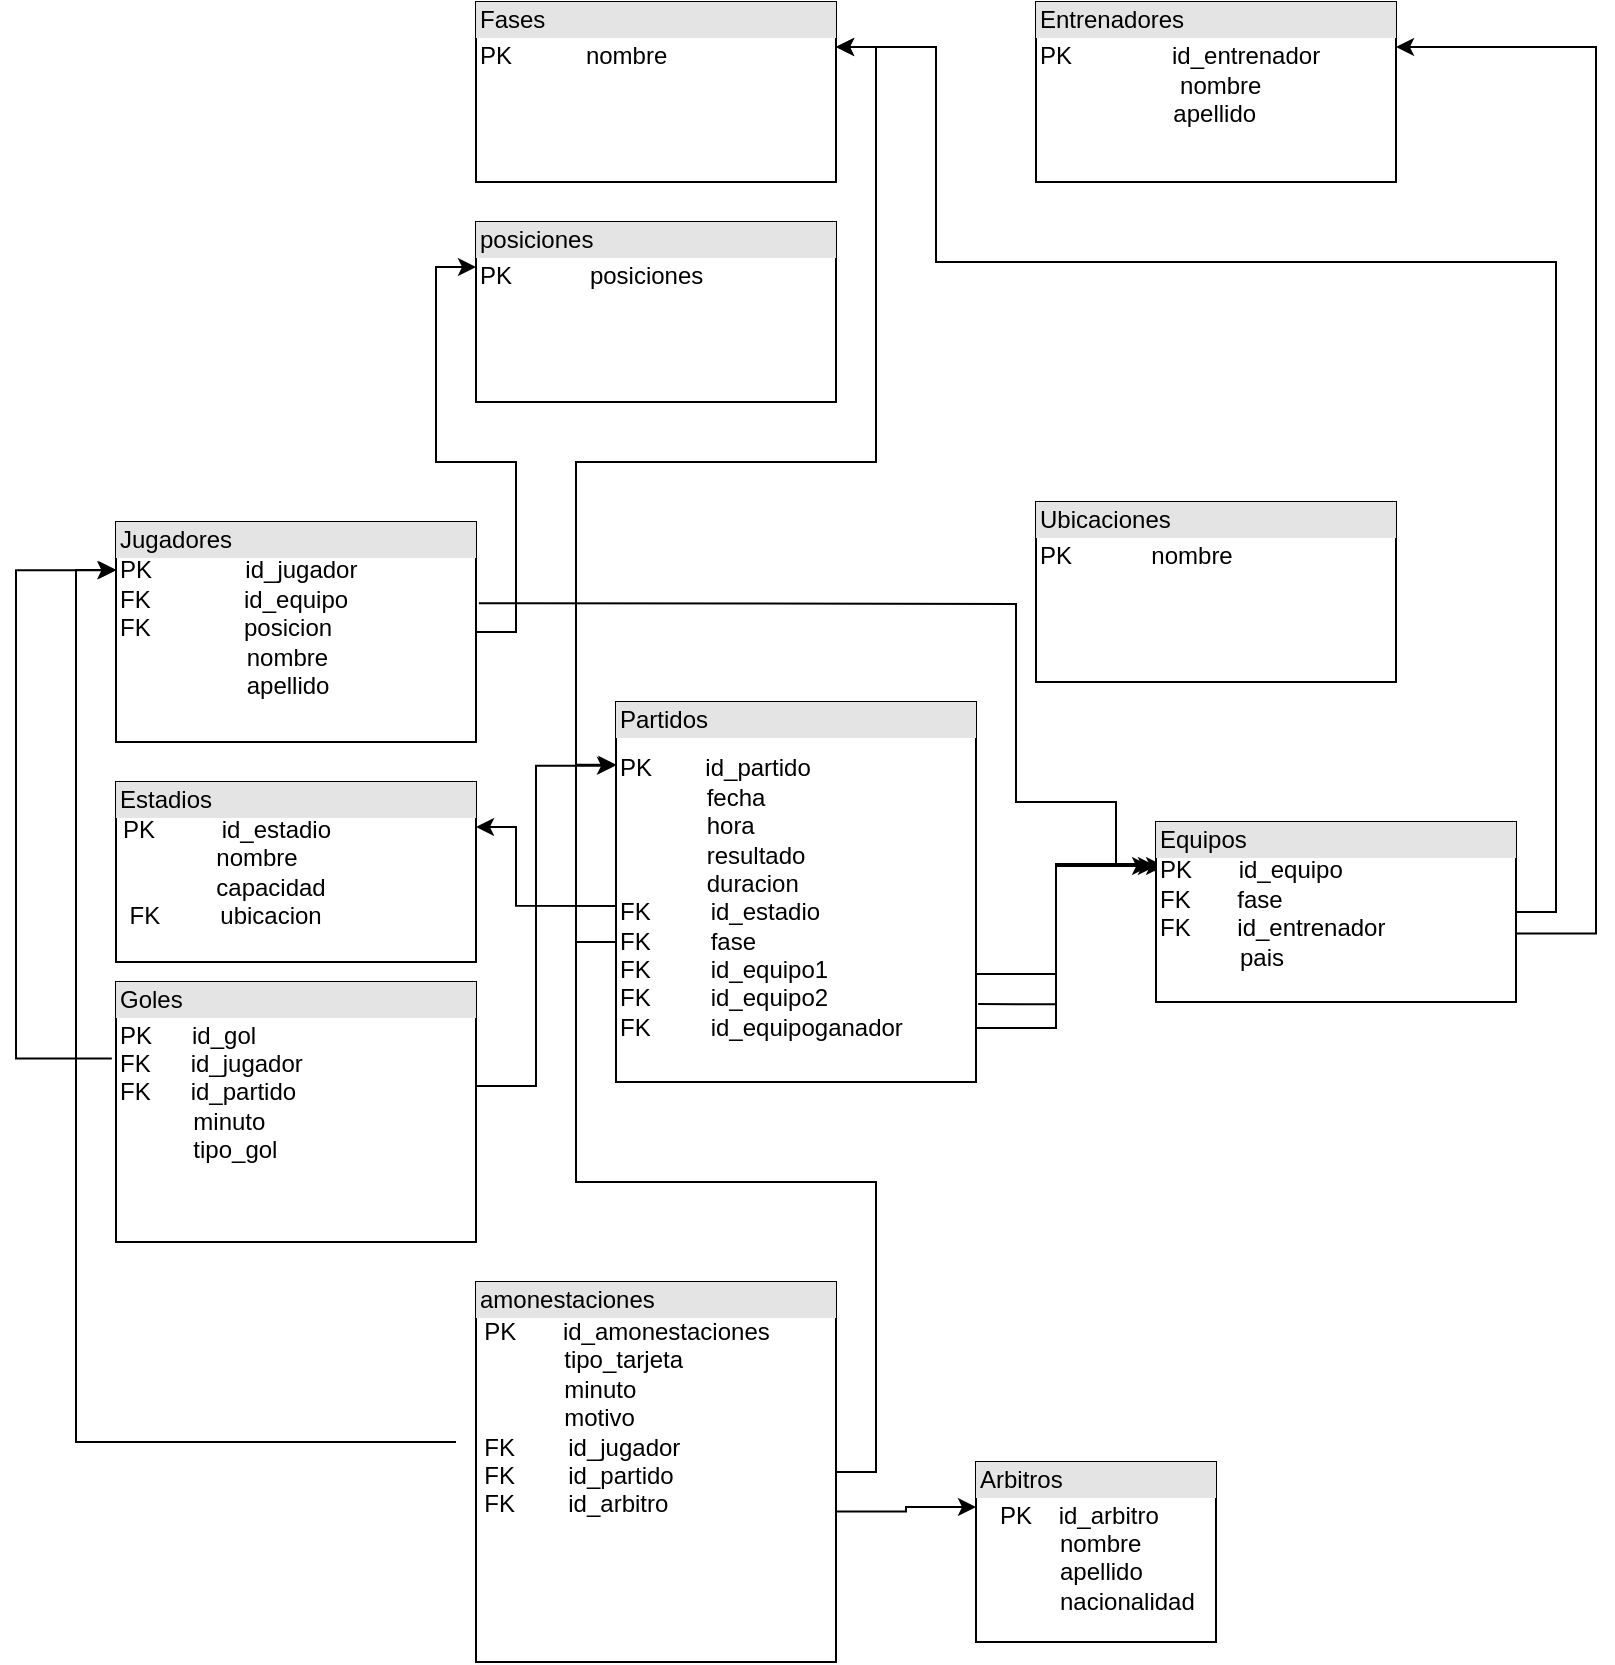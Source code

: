 <mxfile version="24.7.6">
  <diagram name="Página-1" id="9qlNr7wta5PkOca2tHXL">
    <mxGraphModel dx="2941" dy="2021" grid="1" gridSize="10" guides="1" tooltips="1" connect="1" arrows="1" fold="1" page="1" pageScale="1" pageWidth="827" pageHeight="1169" math="0" shadow="0">
      <root>
        <mxCell id="0" />
        <mxCell id="1" parent="0" />
        <mxCell id="b0C4ROp1VI93CXsgBm_J-38" style="edgeStyle=orthogonalEdgeStyle;rounded=0;orthogonalLoop=1;jettySize=auto;html=1;exitX=1;exitY=0.5;exitDx=0;exitDy=0;entryX=0;entryY=0.25;entryDx=0;entryDy=0;" edge="1" parent="1" source="h94O3ctoCfD6Bnhmqkuq-2" target="b0C4ROp1VI93CXsgBm_J-8">
          <mxGeometry relative="1" as="geometry" />
        </mxCell>
        <mxCell id="b0C4ROp1VI93CXsgBm_J-39" style="edgeStyle=orthogonalEdgeStyle;rounded=0;orthogonalLoop=1;jettySize=auto;html=1;exitX=1.008;exitY=0.369;exitDx=0;exitDy=0;entryX=0;entryY=0.12;entryDx=0;entryDy=0;entryPerimeter=0;exitPerimeter=0;" edge="1" parent="1" source="h94O3ctoCfD6Bnhmqkuq-2" target="b0C4ROp1VI93CXsgBm_J-13">
          <mxGeometry relative="1" as="geometry">
            <mxPoint x="540" y="340" as="targetPoint" />
            <Array as="points">
              <mxPoint x="210" y="261" />
              <mxPoint x="470" y="261" />
              <mxPoint x="470" y="360" />
              <mxPoint x="520" y="360" />
              <mxPoint x="520" y="392" />
            </Array>
          </mxGeometry>
        </mxCell>
        <mxCell id="h94O3ctoCfD6Bnhmqkuq-2" value="&lt;div style=&quot;box-sizing:border-box;width:100%;background:#e4e4e4;padding:2px;&quot;&gt;Jugadores&amp;nbsp; &amp;nbsp; &amp;nbsp; &amp;nbsp; &amp;nbsp; &amp;nbsp; &amp;nbsp; &amp;nbsp; &amp;nbsp; &amp;nbsp; &amp;nbsp; &amp;nbsp; &amp;nbsp; &amp;nbsp; &amp;nbsp; &amp;nbsp; &amp;nbsp;&amp;nbsp;&lt;/div&gt;" style="verticalAlign=top;align=left;overflow=fill;html=1;whiteSpace=wrap;" parent="1" vertex="1">
          <mxGeometry x="20" y="220" width="180" height="110" as="geometry" />
        </mxCell>
        <mxCell id="h94O3ctoCfD6Bnhmqkuq-3" value="&lt;div style=&quot;box-sizing:border-box;width:100%;background:#e4e4e4;padding:2px;&quot;&gt;Entrenadores&lt;/div&gt;&lt;table style=&quot;width:100%;font-size:1em;&quot; cellpadding=&quot;2&quot; cellspacing=&quot;0&quot;&gt;&lt;tbody&gt;&lt;tr&gt;&lt;td&gt;PK&amp;nbsp; &amp;nbsp; &amp;nbsp; &amp;nbsp; &amp;nbsp; &amp;nbsp; &amp;nbsp; &amp;nbsp;id_entrenador&lt;br&gt;&amp;nbsp; &amp;nbsp; &amp;nbsp; &amp;nbsp; &amp;nbsp; &amp;nbsp; &amp;nbsp; &amp;nbsp; &amp;nbsp; &amp;nbsp; &amp;nbsp;nombre&lt;br&gt;&amp;nbsp; &amp;nbsp; &amp;nbsp; &amp;nbsp; &amp;nbsp; &amp;nbsp; &amp;nbsp; &amp;nbsp; &amp;nbsp; &amp;nbsp; apellido&lt;/td&gt;&lt;td&gt;&lt;/td&gt;&lt;/tr&gt;&lt;/tbody&gt;&lt;/table&gt;" style="verticalAlign=top;align=left;overflow=fill;html=1;whiteSpace=wrap;" parent="1" vertex="1">
          <mxGeometry x="480" y="-40" width="180" height="90" as="geometry" />
        </mxCell>
        <mxCell id="b0C4ROp1VI93CXsgBm_J-27" style="edgeStyle=orthogonalEdgeStyle;rounded=0;orthogonalLoop=1;jettySize=auto;html=1;exitX=1.006;exitY=0.795;exitDx=0;exitDy=0;exitPerimeter=0;entryX=0.029;entryY=0.12;entryDx=0;entryDy=0;entryPerimeter=0;" edge="1" parent="1" source="h94O3ctoCfD6Bnhmqkuq-5" target="b0C4ROp1VI93CXsgBm_J-13">
          <mxGeometry relative="1" as="geometry">
            <mxPoint x="530" y="390" as="targetPoint" />
            <Array as="points">
              <mxPoint x="490" y="461" />
              <mxPoint x="490" y="392" />
            </Array>
          </mxGeometry>
        </mxCell>
        <mxCell id="b0C4ROp1VI93CXsgBm_J-31" style="edgeStyle=orthogonalEdgeStyle;rounded=0;orthogonalLoop=1;jettySize=auto;html=1;exitX=0.978;exitY=0.858;exitDx=0;exitDy=0;exitPerimeter=0;entryX=-0.014;entryY=0.14;entryDx=0;entryDy=0;entryPerimeter=0;" edge="1" parent="1" source="h94O3ctoCfD6Bnhmqkuq-5" target="b0C4ROp1VI93CXsgBm_J-13">
          <mxGeometry relative="1" as="geometry">
            <mxPoint x="510" y="340" as="targetPoint" />
            <Array as="points">
              <mxPoint x="490" y="473" />
              <mxPoint x="490" y="391" />
              <mxPoint x="540" y="391" />
              <mxPoint x="540" y="394" />
            </Array>
          </mxGeometry>
        </mxCell>
        <mxCell id="b0C4ROp1VI93CXsgBm_J-32" style="edgeStyle=orthogonalEdgeStyle;rounded=0;orthogonalLoop=1;jettySize=auto;html=1;exitX=1;exitY=0.716;exitDx=0;exitDy=0;exitPerimeter=0;entryX=-0.021;entryY=0.12;entryDx=0;entryDy=0;entryPerimeter=0;" edge="1" parent="1" source="h94O3ctoCfD6Bnhmqkuq-5" target="b0C4ROp1VI93CXsgBm_J-13">
          <mxGeometry relative="1" as="geometry">
            <mxPoint x="520" y="490" as="targetPoint" />
            <Array as="points">
              <mxPoint x="490" y="446" />
              <mxPoint x="490" y="392" />
            </Array>
          </mxGeometry>
        </mxCell>
        <mxCell id="b0C4ROp1VI93CXsgBm_J-33" style="edgeStyle=orthogonalEdgeStyle;rounded=0;orthogonalLoop=1;jettySize=auto;html=1;exitX=0.031;exitY=0.482;exitDx=0;exitDy=0;entryX=1;entryY=0.25;entryDx=0;entryDy=0;exitPerimeter=0;" edge="1" parent="1" source="b0C4ROp1VI93CXsgBm_J-17" target="b0C4ROp1VI93CXsgBm_J-2">
          <mxGeometry relative="1" as="geometry">
            <Array as="points">
              <mxPoint x="220" y="412" />
              <mxPoint x="220" y="373" />
            </Array>
          </mxGeometry>
        </mxCell>
        <mxCell id="b0C4ROp1VI93CXsgBm_J-37" style="edgeStyle=orthogonalEdgeStyle;rounded=0;orthogonalLoop=1;jettySize=auto;html=1;exitX=0;exitY=0.588;exitDx=0;exitDy=0;entryX=1;entryY=0.25;entryDx=0;entryDy=0;exitPerimeter=0;" edge="1" parent="1" source="b0C4ROp1VI93CXsgBm_J-17" target="b0C4ROp1VI93CXsgBm_J-6">
          <mxGeometry relative="1" as="geometry" />
        </mxCell>
        <mxCell id="h94O3ctoCfD6Bnhmqkuq-5" value="&lt;div style=&quot;box-sizing:border-box;width:100%;background:#e4e4e4;padding:2px;&quot;&gt;Partidos&lt;/div&gt;" style="verticalAlign=top;align=left;overflow=fill;html=1;whiteSpace=wrap;" parent="1" vertex="1">
          <mxGeometry x="270" y="310" width="180" height="190" as="geometry" />
        </mxCell>
        <mxCell id="b0C4ROp1VI93CXsgBm_J-2" value="&lt;div style=&quot;box-sizing:border-box;width:100%;background:#e4e4e4;padding:2px;&quot;&gt;Estadios&lt;/div&gt;" style="verticalAlign=top;align=left;overflow=fill;html=1;whiteSpace=wrap;" vertex="1" parent="1">
          <mxGeometry x="20" y="350" width="180" height="90" as="geometry" />
        </mxCell>
        <mxCell id="b0C4ROp1VI93CXsgBm_J-3" value="&lt;div style=&quot;box-sizing:border-box;width:100%;background:#e4e4e4;padding:2px;&quot;&gt;Goles&lt;/div&gt;" style="verticalAlign=top;align=left;overflow=fill;html=1;whiteSpace=wrap;" vertex="1" parent="1">
          <mxGeometry x="20" y="450" width="180" height="130" as="geometry" />
        </mxCell>
        <mxCell id="b0C4ROp1VI93CXsgBm_J-4" value="&lt;div style=&quot;box-sizing:border-box;width:100%;background:#e4e4e4;padding:2px;&quot;&gt;Arbitros&lt;/div&gt;" style="verticalAlign=top;align=left;overflow=fill;html=1;whiteSpace=wrap;" vertex="1" parent="1">
          <mxGeometry x="450" y="690" width="120" height="90" as="geometry" />
        </mxCell>
        <mxCell id="b0C4ROp1VI93CXsgBm_J-48" style="edgeStyle=orthogonalEdgeStyle;rounded=0;orthogonalLoop=1;jettySize=auto;html=1;exitX=1.001;exitY=0.604;exitDx=0;exitDy=0;entryX=0;entryY=0.25;entryDx=0;entryDy=0;exitPerimeter=0;" edge="1" parent="1" source="b0C4ROp1VI93CXsgBm_J-5" target="b0C4ROp1VI93CXsgBm_J-4">
          <mxGeometry relative="1" as="geometry" />
        </mxCell>
        <mxCell id="b0C4ROp1VI93CXsgBm_J-5" value="&lt;div style=&quot;box-sizing:border-box;width:100%;background:#e4e4e4;padding:2px;&quot;&gt;amonestaciones&lt;/div&gt;" style="verticalAlign=top;align=left;overflow=fill;html=1;whiteSpace=wrap;" vertex="1" parent="1">
          <mxGeometry x="200" y="600" width="180" height="190" as="geometry" />
        </mxCell>
        <mxCell id="b0C4ROp1VI93CXsgBm_J-6" value="&lt;div style=&quot;box-sizing:border-box;width:100%;background:#e4e4e4;padding:2px;&quot;&gt;Fases&lt;/div&gt;&lt;table style=&quot;width:100%;font-size:1em;&quot; cellpadding=&quot;2&quot; cellspacing=&quot;0&quot;&gt;&lt;tbody&gt;&lt;tr&gt;&lt;td&gt;PK&lt;/td&gt;&lt;td&gt;nombre&amp;nbsp;&lt;/td&gt;&lt;/tr&gt;&lt;tr&gt;&lt;td&gt;&lt;br&gt;&lt;/td&gt;&lt;td&gt;&lt;br&gt;&lt;/td&gt;&lt;/tr&gt;&lt;/tbody&gt;&lt;/table&gt;" style="verticalAlign=top;align=left;overflow=fill;html=1;whiteSpace=wrap;" vertex="1" parent="1">
          <mxGeometry x="200" y="-40" width="180" height="90" as="geometry" />
        </mxCell>
        <mxCell id="b0C4ROp1VI93CXsgBm_J-8" value="&lt;div style=&quot;box-sizing:border-box;width:100%;background:#e4e4e4;padding:2px;&quot;&gt;posiciones&lt;/div&gt;&lt;table style=&quot;width:100%;font-size:1em;&quot; cellpadding=&quot;2&quot; cellspacing=&quot;0&quot;&gt;&lt;tbody&gt;&lt;tr&gt;&lt;td&gt;PK&amp;nbsp;&amp;nbsp;&lt;/td&gt;&lt;td&gt;posiciones&lt;/td&gt;&lt;/tr&gt;&lt;tr&gt;&lt;td&gt;&lt;br&gt;&lt;/td&gt;&lt;td&gt;&lt;/td&gt;&lt;/tr&gt;&lt;tr&gt;&lt;td&gt;&lt;/td&gt;&lt;td&gt;&lt;br&gt;&lt;/td&gt;&lt;/tr&gt;&lt;/tbody&gt;&lt;/table&gt;" style="verticalAlign=top;align=left;overflow=fill;html=1;whiteSpace=wrap;" vertex="1" parent="1">
          <mxGeometry x="200" y="70" width="180" height="90" as="geometry" />
        </mxCell>
        <mxCell id="b0C4ROp1VI93CXsgBm_J-10" value="&lt;div style=&quot;box-sizing:border-box;width:100%;background:#e4e4e4;padding:2px;&quot;&gt;Ubicaciones&lt;/div&gt;&lt;table style=&quot;width:100%;font-size:1em;&quot; cellpadding=&quot;2&quot; cellspacing=&quot;0&quot;&gt;&lt;tbody&gt;&lt;tr&gt;&lt;td&gt;PK&lt;/td&gt;&lt;td&gt;nombre&lt;/td&gt;&lt;/tr&gt;&lt;tr&gt;&lt;td&gt;&lt;br&gt;&lt;/td&gt;&lt;td&gt;&lt;br&gt;&lt;/td&gt;&lt;/tr&gt;&lt;/tbody&gt;&lt;/table&gt;" style="verticalAlign=top;align=left;overflow=fill;html=1;whiteSpace=wrap;" vertex="1" parent="1">
          <mxGeometry x="480" y="210" width="180" height="90" as="geometry" />
        </mxCell>
        <mxCell id="b0C4ROp1VI93CXsgBm_J-45" style="edgeStyle=orthogonalEdgeStyle;rounded=0;orthogonalLoop=1;jettySize=auto;html=1;exitX=1;exitY=0.5;exitDx=0;exitDy=0;entryX=1;entryY=0.25;entryDx=0;entryDy=0;" edge="1" parent="1" source="b0C4ROp1VI93CXsgBm_J-11" target="b0C4ROp1VI93CXsgBm_J-6">
          <mxGeometry relative="1" as="geometry">
            <Array as="points">
              <mxPoint x="740" y="415" />
              <mxPoint x="740" y="90" />
              <mxPoint x="430" y="90" />
              <mxPoint x="430" y="-17" />
            </Array>
          </mxGeometry>
        </mxCell>
        <mxCell id="b0C4ROp1VI93CXsgBm_J-46" style="edgeStyle=orthogonalEdgeStyle;rounded=0;orthogonalLoop=1;jettySize=auto;html=1;exitX=1.001;exitY=0.62;exitDx=0;exitDy=0;entryX=1;entryY=0.25;entryDx=0;entryDy=0;exitPerimeter=0;" edge="1" parent="1" source="b0C4ROp1VI93CXsgBm_J-11" target="h94O3ctoCfD6Bnhmqkuq-3">
          <mxGeometry relative="1" as="geometry">
            <Array as="points">
              <mxPoint x="760" y="426" />
              <mxPoint x="760" y="-17" />
            </Array>
          </mxGeometry>
        </mxCell>
        <mxCell id="b0C4ROp1VI93CXsgBm_J-11" value="&lt;div style=&quot;box-sizing:border-box;width:100%;background:#e4e4e4;padding:2px;&quot;&gt;Equipos&lt;/div&gt;" style="verticalAlign=top;align=left;overflow=fill;html=1;whiteSpace=wrap;" vertex="1" parent="1">
          <mxGeometry x="540" y="370" width="180" height="90" as="geometry" />
        </mxCell>
        <mxCell id="b0C4ROp1VI93CXsgBm_J-13" value="PK&amp;nbsp; &amp;nbsp; &amp;nbsp; &amp;nbsp;id_equipo&lt;div&gt;FK&amp;nbsp; &amp;nbsp; &amp;nbsp; &amp;nbsp;fase&lt;/div&gt;&lt;div&gt;FK&amp;nbsp; &amp;nbsp; &amp;nbsp; &amp;nbsp;id_entrenador&lt;/div&gt;&lt;div&gt;&amp;nbsp; &amp;nbsp; &amp;nbsp; &amp;nbsp; &amp;nbsp; &amp;nbsp; pais&lt;/div&gt;&lt;div&gt;&amp;nbsp; &amp;nbsp; &amp;nbsp; &amp;nbsp; &amp;nbsp; &amp;nbsp; &amp;nbsp; &amp;nbsp; &amp;nbsp; &amp;nbsp; &amp;nbsp; &amp;nbsp; &amp;nbsp; &amp;nbsp; &amp;nbsp; &amp;nbsp; &amp;nbsp;&lt;/div&gt;&lt;div&gt;&amp;nbsp; &amp;nbsp; &amp;nbsp; &amp;nbsp; &amp;nbsp; &amp;nbsp; &amp;nbsp; &amp;nbsp; &amp;nbsp; &amp;nbsp; &amp;nbsp; &amp;nbsp;&lt;/div&gt;" style="text;html=1;align=left;verticalAlign=middle;resizable=1;points=[];autosize=1;strokeColor=none;fillColor=none;movable=1;rotatable=1;deletable=1;editable=1;locked=0;connectable=1;" vertex="1" parent="1">
          <mxGeometry x="540" y="380" width="140" height="100" as="geometry" />
        </mxCell>
        <mxCell id="b0C4ROp1VI93CXsgBm_J-16" value="PK&amp;nbsp; &amp;nbsp; &amp;nbsp; &amp;nbsp; &amp;nbsp; &amp;nbsp; &amp;nbsp; id_jugador&amp;nbsp;&lt;div&gt;&lt;span style=&quot;background-color: initial;&quot;&gt;FK&amp;nbsp; &amp;nbsp; &amp;nbsp; &amp;nbsp; &amp;nbsp; &amp;nbsp; &amp;nbsp; id_equipo&lt;/span&gt;&lt;/div&gt;&lt;div&gt;FK&amp;nbsp; &amp;nbsp; &amp;nbsp; &amp;nbsp; &amp;nbsp; &amp;nbsp; &amp;nbsp; posicion&lt;/div&gt;&lt;div&gt;&amp;nbsp; &amp;nbsp; &amp;nbsp; &amp;nbsp; &amp;nbsp; &amp;nbsp; &amp;nbsp; &amp;nbsp; &amp;nbsp; &amp;nbsp;nombre&lt;/div&gt;&lt;div&gt;&lt;div&gt;&amp;nbsp; &amp;nbsp; &amp;nbsp; &amp;nbsp; &amp;nbsp; &amp;nbsp; &amp;nbsp; &amp;nbsp; &amp;nbsp; &amp;nbsp;apellido&lt;/div&gt;&lt;/div&gt;&lt;div&gt;&lt;br&gt;&lt;/div&gt;" style="text;html=1;align=left;verticalAlign=middle;resizable=0;points=[];autosize=1;strokeColor=none;fillColor=none;" vertex="1" parent="1">
          <mxGeometry x="20" y="230" width="150" height="100" as="geometry" />
        </mxCell>
        <mxCell id="b0C4ROp1VI93CXsgBm_J-17" value="PK&amp;nbsp; &amp;nbsp; &amp;nbsp; &amp;nbsp; id_partido&lt;div&gt;&amp;nbsp; &amp;nbsp; &amp;nbsp; &amp;nbsp; &amp;nbsp; &amp;nbsp; &amp;nbsp;fecha&lt;/div&gt;&lt;div&gt;&amp;nbsp; &amp;nbsp; &amp;nbsp; &amp;nbsp; &amp;nbsp; &amp;nbsp; &amp;nbsp;hora&lt;/div&gt;&lt;div&gt;&amp;nbsp; &amp;nbsp; &amp;nbsp; &amp;nbsp; &amp;nbsp; &amp;nbsp; &amp;nbsp;resultado&lt;/div&gt;&lt;div&gt;&amp;nbsp; &amp;nbsp; &amp;nbsp; &amp;nbsp; &amp;nbsp; &amp;nbsp; &amp;nbsp;duracion&lt;/div&gt;&lt;div&gt;FK&amp;nbsp; &amp;nbsp; &amp;nbsp; &amp;nbsp; &amp;nbsp;id_estadio&lt;/div&gt;&lt;div&gt;FK&amp;nbsp; &amp;nbsp; &amp;nbsp; &amp;nbsp; &amp;nbsp;fase&lt;/div&gt;&lt;div&gt;FK&amp;nbsp; &amp;nbsp; &amp;nbsp; &amp;nbsp; &amp;nbsp;id_equipo1&lt;/div&gt;&lt;div&gt;FK&amp;nbsp; &amp;nbsp; &amp;nbsp; &amp;nbsp; &amp;nbsp;id_equipo2&lt;/div&gt;&lt;div&gt;FK&amp;nbsp; &amp;nbsp; &amp;nbsp; &amp;nbsp; &amp;nbsp;id_equipoganador&lt;/div&gt;&lt;div&gt;&amp;nbsp; &amp;nbsp; &amp;nbsp; &amp;nbsp; &amp;nbsp; &amp;nbsp; &amp;nbsp;&lt;/div&gt;" style="text;html=1;align=left;verticalAlign=middle;resizable=0;points=[];autosize=1;strokeColor=none;fillColor=none;" vertex="1" parent="1">
          <mxGeometry x="270" y="330" width="160" height="170" as="geometry" />
        </mxCell>
        <mxCell id="b0C4ROp1VI93CXsgBm_J-18" value="PK&amp;nbsp; &amp;nbsp; &amp;nbsp; &amp;nbsp; &amp;nbsp; id_estadio&lt;div&gt;&lt;span style=&quot;background-color: initial; text-align: left;&quot;&gt;&amp;nbsp; &amp;nbsp; &amp;nbsp; &amp;nbsp; &amp;nbsp; nombre&amp;nbsp;&lt;/span&gt;&lt;br&gt;&lt;/div&gt;&lt;div style=&quot;text-align: left;&quot;&gt;&amp;nbsp; &amp;nbsp; &amp;nbsp; &amp;nbsp; &amp;nbsp; &amp;nbsp; &amp;nbsp; capacidad&lt;/div&gt;&lt;div style=&quot;text-align: left;&quot;&gt;&amp;nbsp;FK&amp;nbsp; &amp;nbsp; &amp;nbsp; &amp;nbsp; &amp;nbsp;ubicacion&lt;/div&gt;" style="text;html=1;align=center;verticalAlign=middle;resizable=0;points=[];autosize=1;strokeColor=none;fillColor=none;" vertex="1" parent="1">
          <mxGeometry x="10" y="360" width="130" height="70" as="geometry" />
        </mxCell>
        <mxCell id="b0C4ROp1VI93CXsgBm_J-19" value="PK&amp;nbsp; &amp;nbsp; &amp;nbsp; id_gol&lt;div&gt;FK&amp;nbsp; &amp;nbsp; &amp;nbsp; id_jugador&lt;/div&gt;&lt;div&gt;&lt;span style=&quot;background-color: initial;&quot;&gt;FK&amp;nbsp; &amp;nbsp; &amp;nbsp; id_partido&lt;/span&gt;&lt;/div&gt;&lt;div&gt;&amp;nbsp; &amp;nbsp; &amp;nbsp; &amp;nbsp; &amp;nbsp; &amp;nbsp;minuto&lt;/div&gt;&lt;div&gt;&amp;nbsp; &amp;nbsp; &amp;nbsp; &amp;nbsp; &amp;nbsp; &amp;nbsp;tipo_gol&lt;/div&gt;" style="text;html=1;align=left;verticalAlign=middle;resizable=0;points=[];autosize=1;strokeColor=none;fillColor=none;" vertex="1" parent="1">
          <mxGeometry x="20" y="460" width="110" height="90" as="geometry" />
        </mxCell>
        <mxCell id="b0C4ROp1VI93CXsgBm_J-20" value="&lt;div style=&quot;text-align: left;&quot;&gt;&lt;span style=&quot;background-color: initial;&quot;&gt;PK&amp;nbsp; &amp;nbsp; &amp;nbsp; &amp;nbsp;id_amonestaciones&lt;/span&gt;&lt;/div&gt;&lt;div style=&quot;text-align: left;&quot;&gt;&lt;span style=&quot;background-color: initial;&quot;&gt;&amp;nbsp; &amp;nbsp; &amp;nbsp; &amp;nbsp; &amp;nbsp; &amp;nbsp; tipo_tarjeta&lt;/span&gt;&lt;/div&gt;&lt;div style=&quot;text-align: left;&quot;&gt;&lt;span style=&quot;background-color: initial;&quot;&gt;&amp;nbsp; &amp;nbsp; &amp;nbsp; &amp;nbsp; &amp;nbsp; &amp;nbsp; minuto&lt;/span&gt;&lt;/div&gt;&lt;div style=&quot;text-align: left;&quot;&gt;&lt;span style=&quot;background-color: initial;&quot;&gt;&amp;nbsp; &amp;nbsp; &amp;nbsp; &amp;nbsp; &amp;nbsp; &amp;nbsp; motivo&lt;/span&gt;&lt;/div&gt;&lt;div style=&quot;text-align: left;&quot;&gt;&lt;span style=&quot;background-color: initial;&quot;&gt;FK&amp;nbsp; &amp;nbsp; &amp;nbsp; &amp;nbsp; id_jugador&lt;/span&gt;&lt;/div&gt;&lt;div style=&quot;text-align: left;&quot;&gt;FK&amp;nbsp; &amp;nbsp; &amp;nbsp; &amp;nbsp; id_partido&lt;/div&gt;&lt;div style=&quot;text-align: left;&quot;&gt;FK&amp;nbsp; &amp;nbsp; &amp;nbsp; &amp;nbsp; id_arbitro&lt;/div&gt;&lt;div&gt;&lt;br&gt;&lt;/div&gt;" style="text;html=1;align=center;verticalAlign=middle;resizable=0;points=[];autosize=1;strokeColor=none;fillColor=none;" vertex="1" parent="1">
          <mxGeometry x="190" y="610" width="170" height="130" as="geometry" />
        </mxCell>
        <mxCell id="b0C4ROp1VI93CXsgBm_J-22" value="PK&amp;nbsp; &amp;nbsp; id_arbitro&lt;div&gt;&amp;nbsp; &amp;nbsp; &amp;nbsp; &amp;nbsp; &amp;nbsp;nombre&lt;/div&gt;&lt;div&gt;&amp;nbsp; &amp;nbsp; &amp;nbsp; &amp;nbsp; &amp;nbsp;apellido&lt;/div&gt;&lt;div&gt;&amp;nbsp; &amp;nbsp; &amp;nbsp; &amp;nbsp; &amp;nbsp;nacionalidad&lt;br&gt;&lt;div&gt;&lt;br&gt;&lt;/div&gt;&lt;/div&gt;" style="text;html=1;align=left;verticalAlign=middle;resizable=0;points=[];autosize=1;strokeColor=none;fillColor=none;" vertex="1" parent="1">
          <mxGeometry x="460" y="700" width="120" height="90" as="geometry" />
        </mxCell>
        <mxCell id="b0C4ROp1VI93CXsgBm_J-43" style="edgeStyle=orthogonalEdgeStyle;rounded=0;orthogonalLoop=1;jettySize=auto;html=1;exitX=-0.019;exitY=0.314;exitDx=0;exitDy=0;entryX=-0.002;entryY=0.141;entryDx=0;entryDy=0;entryPerimeter=0;exitPerimeter=0;" edge="1" parent="1" source="b0C4ROp1VI93CXsgBm_J-19" target="b0C4ROp1VI93CXsgBm_J-16">
          <mxGeometry relative="1" as="geometry">
            <Array as="points">
              <mxPoint x="-30" y="488" />
              <mxPoint x="-30" y="244" />
            </Array>
          </mxGeometry>
        </mxCell>
        <mxCell id="b0C4ROp1VI93CXsgBm_J-44" style="edgeStyle=orthogonalEdgeStyle;rounded=0;orthogonalLoop=1;jettySize=auto;html=1;exitX=1;exitY=0.4;exitDx=0;exitDy=0;entryX=-0.003;entryY=0.07;entryDx=0;entryDy=0;entryPerimeter=0;exitPerimeter=0;" edge="1" parent="1" source="b0C4ROp1VI93CXsgBm_J-3" target="b0C4ROp1VI93CXsgBm_J-17">
          <mxGeometry relative="1" as="geometry">
            <Array as="points">
              <mxPoint x="230" y="502" />
              <mxPoint x="230" y="342" />
            </Array>
          </mxGeometry>
        </mxCell>
        <mxCell id="b0C4ROp1VI93CXsgBm_J-49" style="edgeStyle=orthogonalEdgeStyle;rounded=0;orthogonalLoop=1;jettySize=auto;html=1;exitX=1;exitY=0.5;exitDx=0;exitDy=0;entryX=0.001;entryY=0.067;entryDx=0;entryDy=0;entryPerimeter=0;" edge="1" parent="1" source="b0C4ROp1VI93CXsgBm_J-5" target="b0C4ROp1VI93CXsgBm_J-17">
          <mxGeometry relative="1" as="geometry" />
        </mxCell>
        <mxCell id="b0C4ROp1VI93CXsgBm_J-50" style="edgeStyle=orthogonalEdgeStyle;rounded=0;orthogonalLoop=1;jettySize=auto;html=1;entryX=0.002;entryY=0.14;entryDx=0;entryDy=0;entryPerimeter=0;" edge="1" parent="1" source="b0C4ROp1VI93CXsgBm_J-20" target="b0C4ROp1VI93CXsgBm_J-16">
          <mxGeometry relative="1" as="geometry">
            <mxPoint x="20" y="720" as="sourcePoint" />
            <Array as="points">
              <mxPoint y="680" />
              <mxPoint y="244" />
            </Array>
          </mxGeometry>
        </mxCell>
      </root>
    </mxGraphModel>
  </diagram>
</mxfile>
